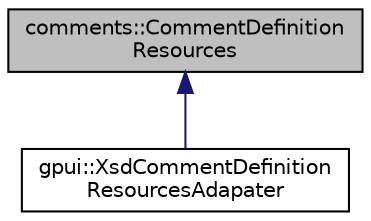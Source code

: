 digraph "comments::CommentDefinitionResources"
{
 // LATEX_PDF_SIZE
  edge [fontname="Helvetica",fontsize="10",labelfontname="Helvetica",labelfontsize="10"];
  node [fontname="Helvetica",fontsize="10",shape=record];
  Node1 [label="comments::CommentDefinition\lResources",height=0.2,width=0.4,color="black", fillcolor="grey75", style="filled", fontcolor="black",tooltip="The CommentDefinitionResources class."];
  Node1 -> Node2 [dir="back",color="midnightblue",fontsize="10",style="solid",fontname="Helvetica"];
  Node2 [label="gpui::XsdCommentDefinition\lResourcesAdapater",height=0.2,width=0.4,color="black", fillcolor="white", style="filled",URL="$classgpui_1_1_xsd_comment_definition_resources_adapater.html",tooltip=" "];
}
